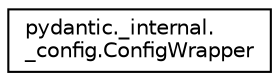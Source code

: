 digraph "Graphical Class Hierarchy"
{
 // LATEX_PDF_SIZE
  edge [fontname="Helvetica",fontsize="10",labelfontname="Helvetica",labelfontsize="10"];
  node [fontname="Helvetica",fontsize="10",shape=record];
  rankdir="LR";
  Node0 [label="pydantic._internal.\l_config.ConfigWrapper",height=0.2,width=0.4,color="black", fillcolor="white", style="filled",URL="$classpydantic_1_1__internal_1_1__config_1_1ConfigWrapper.html",tooltip=" "];
}
